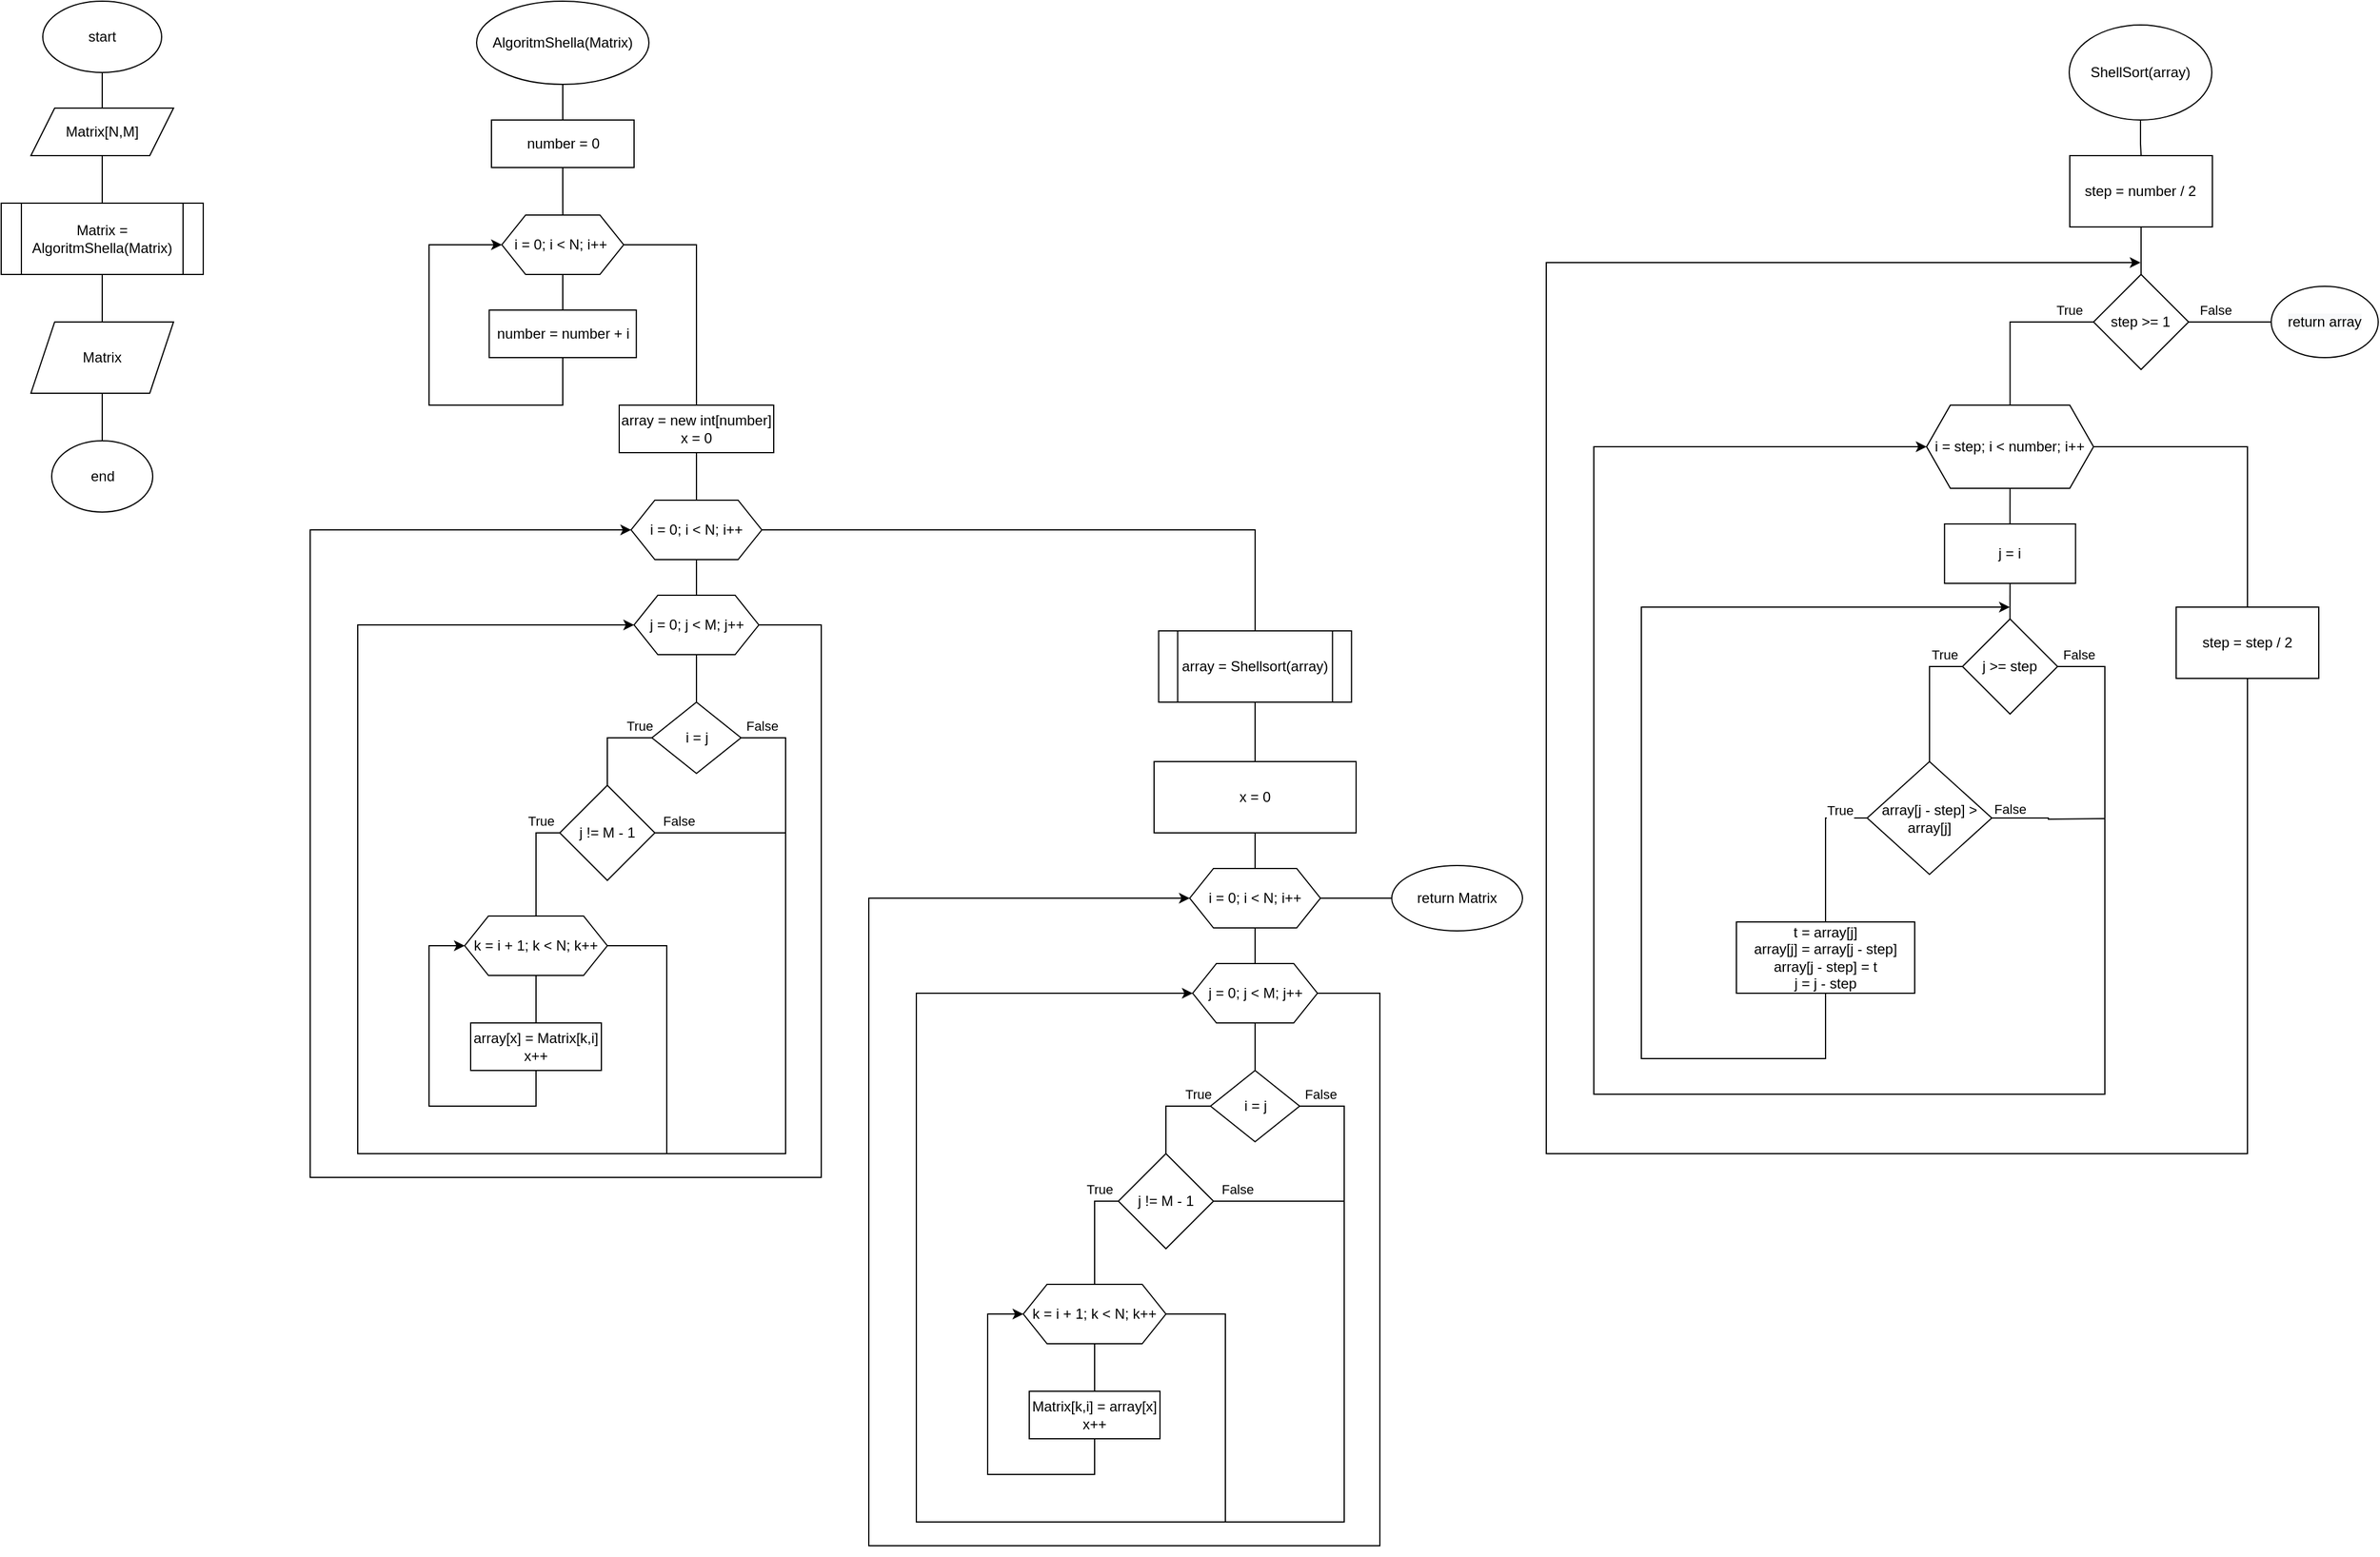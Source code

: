 <mxfile version="15.7.3" type="device"><diagram id="iw9hMHsWq-U3nWygVIcw" name="Exercise_12"><mxGraphModel dx="3816" dy="1831" grid="1" gridSize="10" guides="1" tooltips="1" connect="1" arrows="1" fold="1" page="1" pageScale="1" pageWidth="850" pageHeight="1100" math="0" shadow="0"><root><mxCell id="0"/><mxCell id="1" parent="0"/><mxCell id="cL1F5o4_oLHxBq_I7T_0-2" style="edgeStyle=orthogonalEdgeStyle;rounded=0;orthogonalLoop=1;jettySize=auto;html=1;exitX=0.5;exitY=1;exitDx=0;exitDy=0;endArrow=none;endFill=0;" parent="1" source="cL1F5o4_oLHxBq_I7T_0-1" target="cL1F5o4_oLHxBq_I7T_0-3" edge="1"><mxGeometry relative="1" as="geometry"><mxPoint x="-45" y="130" as="targetPoint"/></mxGeometry></mxCell><mxCell id="cL1F5o4_oLHxBq_I7T_0-1" value="&lt;font style=&quot;font-size: 12px&quot;&gt;start&lt;/font&gt;" style="ellipse;whiteSpace=wrap;html=1;" parent="1" vertex="1"><mxGeometry x="-95" y="10" width="100" height="60" as="geometry"/></mxCell><mxCell id="cL1F5o4_oLHxBq_I7T_0-4" style="edgeStyle=orthogonalEdgeStyle;rounded=0;orthogonalLoop=1;jettySize=auto;html=1;exitX=0.5;exitY=1;exitDx=0;exitDy=0;endArrow=none;endFill=0;entryX=0.5;entryY=0;entryDx=0;entryDy=0;" parent="1" source="cL1F5o4_oLHxBq_I7T_0-3" target="cL1F5o4_oLHxBq_I7T_0-7" edge="1"><mxGeometry relative="1" as="geometry"><mxPoint x="-45" y="170" as="targetPoint"/></mxGeometry></mxCell><mxCell id="cL1F5o4_oLHxBq_I7T_0-3" value="Matrix[N,M]" style="shape=parallelogram;perimeter=parallelogramPerimeter;whiteSpace=wrap;html=1;fixedSize=1;" parent="1" vertex="1"><mxGeometry x="-105" y="100" width="120" height="40" as="geometry"/></mxCell><mxCell id="cL1F5o4_oLHxBq_I7T_0-8" style="edgeStyle=orthogonalEdgeStyle;rounded=0;orthogonalLoop=1;jettySize=auto;html=1;exitX=0.5;exitY=1;exitDx=0;exitDy=0;endArrow=none;endFill=0;" parent="1" source="cL1F5o4_oLHxBq_I7T_0-7" target="cL1F5o4_oLHxBq_I7T_0-9" edge="1"><mxGeometry relative="1" as="geometry"><mxPoint x="-45" y="370" as="targetPoint"/></mxGeometry></mxCell><mxCell id="cL1F5o4_oLHxBq_I7T_0-7" value="Matrix = AlgoritmShella(Matrix)" style="shape=process;whiteSpace=wrap;html=1;backgroundOutline=1;" parent="1" vertex="1"><mxGeometry x="-130" y="180" width="170" height="60" as="geometry"/></mxCell><mxCell id="cL1F5o4_oLHxBq_I7T_0-10" style="edgeStyle=orthogonalEdgeStyle;rounded=0;orthogonalLoop=1;jettySize=auto;html=1;exitX=0.5;exitY=1;exitDx=0;exitDy=0;endArrow=none;endFill=0;" parent="1" source="cL1F5o4_oLHxBq_I7T_0-9" target="cL1F5o4_oLHxBq_I7T_0-11" edge="1"><mxGeometry relative="1" as="geometry"><mxPoint x="-45" y="440" as="targetPoint"/></mxGeometry></mxCell><mxCell id="cL1F5o4_oLHxBq_I7T_0-9" value="Matrix" style="shape=parallelogram;perimeter=parallelogramPerimeter;whiteSpace=wrap;html=1;fixedSize=1;" parent="1" vertex="1"><mxGeometry x="-105" y="280" width="120" height="60" as="geometry"/></mxCell><mxCell id="cL1F5o4_oLHxBq_I7T_0-11" value="end" style="ellipse;whiteSpace=wrap;html=1;" parent="1" vertex="1"><mxGeometry x="-87.5" y="380" width="85" height="60" as="geometry"/></mxCell><mxCell id="cL1F5o4_oLHxBq_I7T_0-13" style="edgeStyle=orthogonalEdgeStyle;rounded=0;orthogonalLoop=1;jettySize=auto;html=1;exitX=0.5;exitY=1;exitDx=0;exitDy=0;endArrow=none;endFill=0;" parent="1" source="cL1F5o4_oLHxBq_I7T_0-12" target="cL1F5o4_oLHxBq_I7T_0-14" edge="1"><mxGeometry relative="1" as="geometry"><mxPoint x="343" y="120" as="targetPoint"/></mxGeometry></mxCell><mxCell id="cL1F5o4_oLHxBq_I7T_0-12" value="AlgoritmShella(Matrix)" style="ellipse;whiteSpace=wrap;html=1;" parent="1" vertex="1"><mxGeometry x="270" y="10" width="145" height="70" as="geometry"/></mxCell><mxCell id="cL1F5o4_oLHxBq_I7T_0-15" style="edgeStyle=orthogonalEdgeStyle;rounded=0;orthogonalLoop=1;jettySize=auto;html=1;exitX=0.5;exitY=1;exitDx=0;exitDy=0;endArrow=none;endFill=0;" parent="1" source="cL1F5o4_oLHxBq_I7T_0-14" target="cL1F5o4_oLHxBq_I7T_0-16" edge="1"><mxGeometry relative="1" as="geometry"><mxPoint x="343" y="190" as="targetPoint"/></mxGeometry></mxCell><mxCell id="cL1F5o4_oLHxBq_I7T_0-14" value="number = 0" style="rounded=0;whiteSpace=wrap;html=1;" parent="1" vertex="1"><mxGeometry x="282.5" y="110" width="120" height="40" as="geometry"/></mxCell><mxCell id="cL1F5o4_oLHxBq_I7T_0-17" style="edgeStyle=orthogonalEdgeStyle;rounded=0;orthogonalLoop=1;jettySize=auto;html=1;exitX=0.5;exitY=1;exitDx=0;exitDy=0;endArrow=none;endFill=0;" parent="1" source="cL1F5o4_oLHxBq_I7T_0-16" target="cL1F5o4_oLHxBq_I7T_0-18" edge="1"><mxGeometry relative="1" as="geometry"><mxPoint x="343" y="280" as="targetPoint"/></mxGeometry></mxCell><mxCell id="cL1F5o4_oLHxBq_I7T_0-20" style="edgeStyle=orthogonalEdgeStyle;rounded=0;orthogonalLoop=1;jettySize=auto;html=1;exitX=1;exitY=0.5;exitDx=0;exitDy=0;endArrow=none;endFill=0;" parent="1" source="cL1F5o4_oLHxBq_I7T_0-16" target="cL1F5o4_oLHxBq_I7T_0-21" edge="1"><mxGeometry relative="1" as="geometry"><mxPoint x="440" y="360" as="targetPoint"/></mxGeometry></mxCell><mxCell id="cL1F5o4_oLHxBq_I7T_0-16" value="i = 0; i &amp;lt; N; i++&amp;nbsp;" style="shape=hexagon;perimeter=hexagonPerimeter2;whiteSpace=wrap;html=1;fixedSize=1;" parent="1" vertex="1"><mxGeometry x="291.25" y="190" width="102.5" height="50" as="geometry"/></mxCell><mxCell id="cL1F5o4_oLHxBq_I7T_0-19" style="edgeStyle=orthogonalEdgeStyle;rounded=0;orthogonalLoop=1;jettySize=auto;html=1;exitX=0.5;exitY=1;exitDx=0;exitDy=0;entryX=0;entryY=0.5;entryDx=0;entryDy=0;endArrow=classic;endFill=1;" parent="1" source="cL1F5o4_oLHxBq_I7T_0-18" target="cL1F5o4_oLHxBq_I7T_0-16" edge="1"><mxGeometry relative="1" as="geometry"><Array as="points"><mxPoint x="343" y="350"/><mxPoint x="230" y="350"/><mxPoint x="230" y="215"/></Array></mxGeometry></mxCell><mxCell id="cL1F5o4_oLHxBq_I7T_0-18" value="number = number + i" style="rounded=0;whiteSpace=wrap;html=1;" parent="1" vertex="1"><mxGeometry x="280.63" y="270" width="123.75" height="40" as="geometry"/></mxCell><mxCell id="cL1F5o4_oLHxBq_I7T_0-22" style="edgeStyle=orthogonalEdgeStyle;rounded=0;orthogonalLoop=1;jettySize=auto;html=1;exitX=0.5;exitY=1;exitDx=0;exitDy=0;endArrow=none;endFill=0;" parent="1" source="cL1F5o4_oLHxBq_I7T_0-21" target="cL1F5o4_oLHxBq_I7T_0-23" edge="1"><mxGeometry relative="1" as="geometry"><mxPoint x="445" y="430" as="targetPoint"/></mxGeometry></mxCell><mxCell id="cL1F5o4_oLHxBq_I7T_0-21" value="array = new int[number]&lt;br&gt;x = 0" style="rounded=0;whiteSpace=wrap;html=1;" parent="1" vertex="1"><mxGeometry x="390" y="350" width="130" height="40" as="geometry"/></mxCell><mxCell id="cL1F5o4_oLHxBq_I7T_0-24" style="edgeStyle=orthogonalEdgeStyle;rounded=0;orthogonalLoop=1;jettySize=auto;html=1;exitX=0.5;exitY=1;exitDx=0;exitDy=0;endArrow=none;endFill=0;" parent="1" source="cL1F5o4_oLHxBq_I7T_0-23" target="cL1F5o4_oLHxBq_I7T_0-25" edge="1"><mxGeometry relative="1" as="geometry"><mxPoint x="455" y="520" as="targetPoint"/></mxGeometry></mxCell><mxCell id="cL1F5o4_oLHxBq_I7T_0-39" style="edgeStyle=orthogonalEdgeStyle;rounded=0;orthogonalLoop=1;jettySize=auto;html=1;exitX=1;exitY=0.5;exitDx=0;exitDy=0;endArrow=none;endFill=0;" parent="1" source="cL1F5o4_oLHxBq_I7T_0-23" target="cL1F5o4_oLHxBq_I7T_0-41" edge="1"><mxGeometry relative="1" as="geometry"><mxPoint x="692.286" y="550" as="targetPoint"/></mxGeometry></mxCell><mxCell id="cL1F5o4_oLHxBq_I7T_0-23" value="i = 0; i &amp;lt; N; i++" style="shape=hexagon;perimeter=hexagonPerimeter2;whiteSpace=wrap;html=1;fixedSize=1;" parent="1" vertex="1"><mxGeometry x="400" y="430" width="110" height="50" as="geometry"/></mxCell><mxCell id="cL1F5o4_oLHxBq_I7T_0-26" style="edgeStyle=orthogonalEdgeStyle;rounded=0;orthogonalLoop=1;jettySize=auto;html=1;exitX=0.5;exitY=1;exitDx=0;exitDy=0;endArrow=none;endFill=0;" parent="1" source="cL1F5o4_oLHxBq_I7T_0-25" target="cL1F5o4_oLHxBq_I7T_0-27" edge="1"><mxGeometry relative="1" as="geometry"><mxPoint x="455" y="600" as="targetPoint"/></mxGeometry></mxCell><mxCell id="cL1F5o4_oLHxBq_I7T_0-36" style="edgeStyle=orthogonalEdgeStyle;rounded=0;orthogonalLoop=1;jettySize=auto;html=1;exitX=1;exitY=0.5;exitDx=0;exitDy=0;entryX=0;entryY=0.5;entryDx=0;entryDy=0;endArrow=classic;endFill=1;" parent="1" source="cL1F5o4_oLHxBq_I7T_0-25" target="cL1F5o4_oLHxBq_I7T_0-23" edge="1"><mxGeometry relative="1" as="geometry"><Array as="points"><mxPoint x="560" y="535"/><mxPoint x="560" y="1000"/><mxPoint x="130" y="1000"/><mxPoint x="130" y="455"/></Array></mxGeometry></mxCell><mxCell id="cL1F5o4_oLHxBq_I7T_0-25" value="j = 0; j &amp;lt; M; j++" style="shape=hexagon;perimeter=hexagonPerimeter2;whiteSpace=wrap;html=1;fixedSize=1;" parent="1" vertex="1"><mxGeometry x="402.5" y="510" width="105" height="50" as="geometry"/></mxCell><mxCell id="cL1F5o4_oLHxBq_I7T_0-28" value="True" style="edgeStyle=orthogonalEdgeStyle;rounded=0;orthogonalLoop=1;jettySize=auto;html=1;exitX=0;exitY=0.5;exitDx=0;exitDy=0;endArrow=none;endFill=0;" parent="1" source="cL1F5o4_oLHxBq_I7T_0-27" target="cL1F5o4_oLHxBq_I7T_0-29" edge="1"><mxGeometry x="-0.702" y="-10" relative="1" as="geometry"><mxPoint x="380" y="710" as="targetPoint"/><Array as="points"><mxPoint x="380" y="630"/></Array><mxPoint x="1" as="offset"/></mxGeometry></mxCell><mxCell id="cL1F5o4_oLHxBq_I7T_0-37" value="False" style="edgeStyle=orthogonalEdgeStyle;rounded=0;orthogonalLoop=1;jettySize=auto;html=1;exitX=1;exitY=0.5;exitDx=0;exitDy=0;endArrow=none;endFill=0;" parent="1" source="cL1F5o4_oLHxBq_I7T_0-27" edge="1"><mxGeometry x="-0.928" y="10" relative="1" as="geometry"><mxPoint x="430" y="980" as="targetPoint"/><Array as="points"><mxPoint x="530" y="630"/><mxPoint x="530" y="980"/></Array><mxPoint as="offset"/></mxGeometry></mxCell><mxCell id="cL1F5o4_oLHxBq_I7T_0-27" value="i = j" style="rhombus;whiteSpace=wrap;html=1;" parent="1" vertex="1"><mxGeometry x="417.5" y="600" width="75" height="60" as="geometry"/></mxCell><mxCell id="cL1F5o4_oLHxBq_I7T_0-30" value="True" style="edgeStyle=orthogonalEdgeStyle;rounded=0;orthogonalLoop=1;jettySize=auto;html=1;exitX=0;exitY=0.5;exitDx=0;exitDy=0;endArrow=none;endFill=0;" parent="1" source="cL1F5o4_oLHxBq_I7T_0-29" target="cL1F5o4_oLHxBq_I7T_0-31" edge="1"><mxGeometry x="-0.636" y="-10" relative="1" as="geometry"><mxPoint x="290" y="770" as="targetPoint"/><mxPoint as="offset"/></mxGeometry></mxCell><mxCell id="cL1F5o4_oLHxBq_I7T_0-38" value="False" style="edgeStyle=orthogonalEdgeStyle;rounded=0;orthogonalLoop=1;jettySize=auto;html=1;exitX=1;exitY=0.5;exitDx=0;exitDy=0;endArrow=none;endFill=0;" parent="1" source="cL1F5o4_oLHxBq_I7T_0-29" edge="1"><mxGeometry x="-0.636" y="10" relative="1" as="geometry"><mxPoint x="530" y="710" as="targetPoint"/><mxPoint as="offset"/></mxGeometry></mxCell><mxCell id="cL1F5o4_oLHxBq_I7T_0-29" value="j != M - 1" style="rhombus;whiteSpace=wrap;html=1;" parent="1" vertex="1"><mxGeometry x="340" y="670" width="80" height="80" as="geometry"/></mxCell><mxCell id="cL1F5o4_oLHxBq_I7T_0-32" style="edgeStyle=orthogonalEdgeStyle;rounded=0;orthogonalLoop=1;jettySize=auto;html=1;exitX=0.5;exitY=1;exitDx=0;exitDy=0;endArrow=none;endFill=0;entryX=0.5;entryY=0;entryDx=0;entryDy=0;" parent="1" source="cL1F5o4_oLHxBq_I7T_0-31" target="cL1F5o4_oLHxBq_I7T_0-33" edge="1"><mxGeometry relative="1" as="geometry"><mxPoint x="320" y="870" as="targetPoint"/></mxGeometry></mxCell><mxCell id="cL1F5o4_oLHxBq_I7T_0-35" style="edgeStyle=orthogonalEdgeStyle;rounded=0;orthogonalLoop=1;jettySize=auto;html=1;exitX=1;exitY=0.5;exitDx=0;exitDy=0;entryX=0;entryY=0.5;entryDx=0;entryDy=0;endArrow=classic;endFill=1;" parent="1" source="cL1F5o4_oLHxBq_I7T_0-31" target="cL1F5o4_oLHxBq_I7T_0-25" edge="1"><mxGeometry relative="1" as="geometry"><Array as="points"><mxPoint x="430" y="805"/><mxPoint x="430" y="980"/><mxPoint x="170" y="980"/><mxPoint x="170" y="535"/></Array></mxGeometry></mxCell><mxCell id="cL1F5o4_oLHxBq_I7T_0-31" value="k = i + 1; k &amp;lt; N; k++" style="shape=hexagon;perimeter=hexagonPerimeter2;whiteSpace=wrap;html=1;fixedSize=1;" parent="1" vertex="1"><mxGeometry x="260" y="780" width="120" height="50" as="geometry"/></mxCell><mxCell id="cL1F5o4_oLHxBq_I7T_0-34" style="edgeStyle=orthogonalEdgeStyle;rounded=0;orthogonalLoop=1;jettySize=auto;html=1;exitX=0.5;exitY=1;exitDx=0;exitDy=0;entryX=0;entryY=0.5;entryDx=0;entryDy=0;endArrow=classic;endFill=1;" parent="1" source="cL1F5o4_oLHxBq_I7T_0-33" target="cL1F5o4_oLHxBq_I7T_0-31" edge="1"><mxGeometry relative="1" as="geometry"><Array as="points"><mxPoint x="320" y="940"/><mxPoint x="230" y="940"/><mxPoint x="230" y="805"/></Array></mxGeometry></mxCell><mxCell id="cL1F5o4_oLHxBq_I7T_0-33" value="array[x] = Matrix[k,i]&lt;br&gt;x++" style="rounded=0;whiteSpace=wrap;html=1;" parent="1" vertex="1"><mxGeometry x="265" y="870" width="110" height="40" as="geometry"/></mxCell><mxCell id="cL1F5o4_oLHxBq_I7T_0-42" style="edgeStyle=orthogonalEdgeStyle;rounded=0;orthogonalLoop=1;jettySize=auto;html=1;exitX=0.5;exitY=1;exitDx=0;exitDy=0;endArrow=none;endFill=0;" parent="1" source="cL1F5o4_oLHxBq_I7T_0-41" target="cL1F5o4_oLHxBq_I7T_0-43" edge="1"><mxGeometry relative="1" as="geometry"><mxPoint x="701.857" y="650" as="targetPoint"/></mxGeometry></mxCell><mxCell id="cL1F5o4_oLHxBq_I7T_0-41" value="array = Shellsort(array)" style="shape=process;whiteSpace=wrap;html=1;backgroundOutline=1;" parent="1" vertex="1"><mxGeometry x="843.86" y="540" width="162.29" height="60" as="geometry"/></mxCell><mxCell id="cL1F5o4_oLHxBq_I7T_0-61" style="edgeStyle=orthogonalEdgeStyle;rounded=0;orthogonalLoop=1;jettySize=auto;html=1;exitX=0.5;exitY=1;exitDx=0;exitDy=0;entryX=0.5;entryY=0;entryDx=0;entryDy=0;endArrow=none;endFill=0;" parent="1" source="cL1F5o4_oLHxBq_I7T_0-43" target="cL1F5o4_oLHxBq_I7T_0-46" edge="1"><mxGeometry relative="1" as="geometry"/></mxCell><mxCell id="cL1F5o4_oLHxBq_I7T_0-43" value="x = 0" style="rounded=0;whiteSpace=wrap;html=1;" parent="1" vertex="1"><mxGeometry x="840" y="650" width="170" height="60" as="geometry"/></mxCell><mxCell id="cL1F5o4_oLHxBq_I7T_0-45" style="edgeStyle=orthogonalEdgeStyle;rounded=0;orthogonalLoop=1;jettySize=auto;html=1;exitX=0.5;exitY=1;exitDx=0;exitDy=0;endArrow=none;endFill=0;" parent="1" source="cL1F5o4_oLHxBq_I7T_0-46" target="cL1F5o4_oLHxBq_I7T_0-49" edge="1"><mxGeometry relative="1" as="geometry"><mxPoint x="925" y="830" as="targetPoint"/></mxGeometry></mxCell><mxCell id="cL1F5o4_oLHxBq_I7T_0-83" style="edgeStyle=orthogonalEdgeStyle;rounded=0;orthogonalLoop=1;jettySize=auto;html=1;exitX=1;exitY=0.5;exitDx=0;exitDy=0;endArrow=none;endFill=0;" parent="1" source="cL1F5o4_oLHxBq_I7T_0-46" target="BKDKy48KdQBa-EqIHGw--1" edge="1"><mxGeometry relative="1" as="geometry"><mxPoint x="1020" y="765.0" as="targetPoint"/></mxGeometry></mxCell><mxCell id="cL1F5o4_oLHxBq_I7T_0-46" value="i = 0; i &amp;lt; N; i++" style="shape=hexagon;perimeter=hexagonPerimeter2;whiteSpace=wrap;html=1;fixedSize=1;" parent="1" vertex="1"><mxGeometry x="870" y="740" width="110" height="50" as="geometry"/></mxCell><mxCell id="cL1F5o4_oLHxBq_I7T_0-47" style="edgeStyle=orthogonalEdgeStyle;rounded=0;orthogonalLoop=1;jettySize=auto;html=1;exitX=0.5;exitY=1;exitDx=0;exitDy=0;endArrow=none;endFill=0;" parent="1" source="cL1F5o4_oLHxBq_I7T_0-49" target="cL1F5o4_oLHxBq_I7T_0-52" edge="1"><mxGeometry relative="1" as="geometry"><mxPoint x="925" y="910" as="targetPoint"/></mxGeometry></mxCell><mxCell id="cL1F5o4_oLHxBq_I7T_0-48" style="edgeStyle=orthogonalEdgeStyle;rounded=0;orthogonalLoop=1;jettySize=auto;html=1;exitX=1;exitY=0.5;exitDx=0;exitDy=0;entryX=0;entryY=0.5;entryDx=0;entryDy=0;endArrow=classic;endFill=1;" parent="1" source="cL1F5o4_oLHxBq_I7T_0-49" target="cL1F5o4_oLHxBq_I7T_0-46" edge="1"><mxGeometry relative="1" as="geometry"><Array as="points"><mxPoint x="1030" y="845"/><mxPoint x="1030" y="1310"/><mxPoint x="600" y="1310"/><mxPoint x="600" y="765"/></Array></mxGeometry></mxCell><mxCell id="cL1F5o4_oLHxBq_I7T_0-49" value="j = 0; j &amp;lt; M; j++" style="shape=hexagon;perimeter=hexagonPerimeter2;whiteSpace=wrap;html=1;fixedSize=1;" parent="1" vertex="1"><mxGeometry x="872.5" y="820" width="105" height="50" as="geometry"/></mxCell><mxCell id="cL1F5o4_oLHxBq_I7T_0-50" value="True" style="edgeStyle=orthogonalEdgeStyle;rounded=0;orthogonalLoop=1;jettySize=auto;html=1;exitX=0;exitY=0.5;exitDx=0;exitDy=0;endArrow=none;endFill=0;" parent="1" source="cL1F5o4_oLHxBq_I7T_0-52" target="cL1F5o4_oLHxBq_I7T_0-55" edge="1"><mxGeometry x="-0.702" y="-10" relative="1" as="geometry"><mxPoint x="850" y="1020" as="targetPoint"/><Array as="points"><mxPoint x="850" y="940"/></Array><mxPoint x="1" as="offset"/></mxGeometry></mxCell><mxCell id="cL1F5o4_oLHxBq_I7T_0-51" value="False" style="edgeStyle=orthogonalEdgeStyle;rounded=0;orthogonalLoop=1;jettySize=auto;html=1;exitX=1;exitY=0.5;exitDx=0;exitDy=0;endArrow=none;endFill=0;" parent="1" source="cL1F5o4_oLHxBq_I7T_0-52" edge="1"><mxGeometry x="-0.928" y="10" relative="1" as="geometry"><mxPoint x="900" y="1290.0" as="targetPoint"/><Array as="points"><mxPoint x="1000" y="940"/><mxPoint x="1000" y="1290"/></Array><mxPoint as="offset"/></mxGeometry></mxCell><mxCell id="cL1F5o4_oLHxBq_I7T_0-52" value="i = j" style="rhombus;whiteSpace=wrap;html=1;" parent="1" vertex="1"><mxGeometry x="887.5" y="910" width="75" height="60" as="geometry"/></mxCell><mxCell id="cL1F5o4_oLHxBq_I7T_0-53" value="True" style="edgeStyle=orthogonalEdgeStyle;rounded=0;orthogonalLoop=1;jettySize=auto;html=1;exitX=0;exitY=0.5;exitDx=0;exitDy=0;endArrow=none;endFill=0;" parent="1" source="cL1F5o4_oLHxBq_I7T_0-55" target="cL1F5o4_oLHxBq_I7T_0-58" edge="1"><mxGeometry x="-0.636" y="-10" relative="1" as="geometry"><mxPoint x="760" y="1080" as="targetPoint"/><mxPoint as="offset"/></mxGeometry></mxCell><mxCell id="cL1F5o4_oLHxBq_I7T_0-54" value="False" style="edgeStyle=orthogonalEdgeStyle;rounded=0;orthogonalLoop=1;jettySize=auto;html=1;exitX=1;exitY=0.5;exitDx=0;exitDy=0;endArrow=none;endFill=0;" parent="1" source="cL1F5o4_oLHxBq_I7T_0-55" edge="1"><mxGeometry x="-0.636" y="10" relative="1" as="geometry"><mxPoint x="1000" y="1020.0" as="targetPoint"/><mxPoint as="offset"/></mxGeometry></mxCell><mxCell id="cL1F5o4_oLHxBq_I7T_0-55" value="j != M - 1" style="rhombus;whiteSpace=wrap;html=1;" parent="1" vertex="1"><mxGeometry x="810" y="980" width="80" height="80" as="geometry"/></mxCell><mxCell id="cL1F5o4_oLHxBq_I7T_0-56" style="edgeStyle=orthogonalEdgeStyle;rounded=0;orthogonalLoop=1;jettySize=auto;html=1;exitX=0.5;exitY=1;exitDx=0;exitDy=0;endArrow=none;endFill=0;entryX=0.5;entryY=0;entryDx=0;entryDy=0;" parent="1" source="cL1F5o4_oLHxBq_I7T_0-58" target="cL1F5o4_oLHxBq_I7T_0-60" edge="1"><mxGeometry relative="1" as="geometry"><mxPoint x="790" y="1180" as="targetPoint"/></mxGeometry></mxCell><mxCell id="cL1F5o4_oLHxBq_I7T_0-57" style="edgeStyle=orthogonalEdgeStyle;rounded=0;orthogonalLoop=1;jettySize=auto;html=1;exitX=1;exitY=0.5;exitDx=0;exitDy=0;entryX=0;entryY=0.5;entryDx=0;entryDy=0;endArrow=classic;endFill=1;" parent="1" source="cL1F5o4_oLHxBq_I7T_0-58" target="cL1F5o4_oLHxBq_I7T_0-49" edge="1"><mxGeometry relative="1" as="geometry"><Array as="points"><mxPoint x="900" y="1115"/><mxPoint x="900" y="1290"/><mxPoint x="640" y="1290"/><mxPoint x="640" y="845"/></Array></mxGeometry></mxCell><mxCell id="cL1F5o4_oLHxBq_I7T_0-58" value="k = i + 1; k &amp;lt; N; k++" style="shape=hexagon;perimeter=hexagonPerimeter2;whiteSpace=wrap;html=1;fixedSize=1;" parent="1" vertex="1"><mxGeometry x="730" y="1090" width="120" height="50" as="geometry"/></mxCell><mxCell id="cL1F5o4_oLHxBq_I7T_0-59" style="edgeStyle=orthogonalEdgeStyle;rounded=0;orthogonalLoop=1;jettySize=auto;html=1;exitX=0.5;exitY=1;exitDx=0;exitDy=0;entryX=0;entryY=0.5;entryDx=0;entryDy=0;endArrow=classic;endFill=1;" parent="1" source="cL1F5o4_oLHxBq_I7T_0-60" target="cL1F5o4_oLHxBq_I7T_0-58" edge="1"><mxGeometry relative="1" as="geometry"><Array as="points"><mxPoint x="790" y="1250"/><mxPoint x="700" y="1250"/><mxPoint x="700" y="1115"/></Array></mxGeometry></mxCell><mxCell id="cL1F5o4_oLHxBq_I7T_0-60" value="Matrix[k,i] = array[x]&lt;br&gt;x++" style="rounded=0;whiteSpace=wrap;html=1;" parent="1" vertex="1"><mxGeometry x="735" y="1180" width="110" height="40" as="geometry"/></mxCell><mxCell id="cL1F5o4_oLHxBq_I7T_0-63" style="edgeStyle=orthogonalEdgeStyle;rounded=0;orthogonalLoop=1;jettySize=auto;html=1;exitX=0.5;exitY=1;exitDx=0;exitDy=0;endArrow=none;endFill=0;" parent="1" source="cL1F5o4_oLHxBq_I7T_0-62" target="cL1F5o4_oLHxBq_I7T_0-64" edge="1"><mxGeometry relative="1" as="geometry"><mxPoint x="1670.471" y="170" as="targetPoint"/></mxGeometry></mxCell><mxCell id="cL1F5o4_oLHxBq_I7T_0-62" value="ShellSort(array)" style="ellipse;whiteSpace=wrap;html=1;" parent="1" vertex="1"><mxGeometry x="1610" y="30" width="120" height="80" as="geometry"/></mxCell><mxCell id="cL1F5o4_oLHxBq_I7T_0-65" style="edgeStyle=orthogonalEdgeStyle;rounded=0;orthogonalLoop=1;jettySize=auto;html=1;exitX=0.5;exitY=1;exitDx=0;exitDy=0;endArrow=none;endFill=0;" parent="1" source="cL1F5o4_oLHxBq_I7T_0-64" target="cL1F5o4_oLHxBq_I7T_0-66" edge="1"><mxGeometry relative="1" as="geometry"><mxPoint x="1670.471" y="250" as="targetPoint"/></mxGeometry></mxCell><mxCell id="cL1F5o4_oLHxBq_I7T_0-64" value="step = number / 2" style="rounded=0;whiteSpace=wrap;html=1;" parent="1" vertex="1"><mxGeometry x="1610.471" y="140" width="120" height="60" as="geometry"/></mxCell><mxCell id="cL1F5o4_oLHxBq_I7T_0-67" value="True" style="edgeStyle=orthogonalEdgeStyle;rounded=0;orthogonalLoop=1;jettySize=auto;html=1;exitX=0;exitY=0.5;exitDx=0;exitDy=0;endArrow=none;endFill=0;" parent="1" source="cL1F5o4_oLHxBq_I7T_0-66" target="cL1F5o4_oLHxBq_I7T_0-68" edge="1"><mxGeometry x="-0.709" y="-10" relative="1" as="geometry"><mxPoint x="1570" y="360" as="targetPoint"/><mxPoint as="offset"/></mxGeometry></mxCell><mxCell id="cL1F5o4_oLHxBq_I7T_0-85" value="False" style="edgeStyle=orthogonalEdgeStyle;rounded=0;orthogonalLoop=1;jettySize=auto;html=1;exitX=1;exitY=0.5;exitDx=0;exitDy=0;endArrow=none;endFill=0;" parent="1" source="cL1F5o4_oLHxBq_I7T_0-66" target="BKDKy48KdQBa-EqIHGw--2" edge="1"><mxGeometry x="-0.347" y="10" relative="1" as="geometry"><mxPoint x="1770" y="279.647" as="targetPoint"/><mxPoint as="offset"/></mxGeometry></mxCell><mxCell id="cL1F5o4_oLHxBq_I7T_0-66" value="step &amp;gt;= 1" style="rhombus;whiteSpace=wrap;html=1;" parent="1" vertex="1"><mxGeometry x="1630.471" y="240" width="80" height="80" as="geometry"/></mxCell><mxCell id="cL1F5o4_oLHxBq_I7T_0-69" style="edgeStyle=orthogonalEdgeStyle;rounded=0;orthogonalLoop=1;jettySize=auto;html=1;exitX=0.5;exitY=1;exitDx=0;exitDy=0;endArrow=none;endFill=0;" parent="1" source="cL1F5o4_oLHxBq_I7T_0-68" target="cL1F5o4_oLHxBq_I7T_0-70" edge="1"><mxGeometry relative="1" as="geometry"><mxPoint x="1559.882" y="460" as="targetPoint"/></mxGeometry></mxCell><mxCell id="cL1F5o4_oLHxBq_I7T_0-80" style="edgeStyle=orthogonalEdgeStyle;rounded=0;orthogonalLoop=1;jettySize=auto;html=1;exitX=1;exitY=0.5;exitDx=0;exitDy=0;endArrow=none;endFill=0;" parent="1" source="cL1F5o4_oLHxBq_I7T_0-68" target="cL1F5o4_oLHxBq_I7T_0-81" edge="1"><mxGeometry relative="1" as="geometry"><mxPoint x="1760" y="550" as="targetPoint"/></mxGeometry></mxCell><mxCell id="cL1F5o4_oLHxBq_I7T_0-68" value="i = step; i &amp;lt; number; i++" style="shape=hexagon;perimeter=hexagonPerimeter2;whiteSpace=wrap;html=1;fixedSize=1;" parent="1" vertex="1"><mxGeometry x="1490" y="350" width="140.47" height="70" as="geometry"/></mxCell><mxCell id="cL1F5o4_oLHxBq_I7T_0-71" style="edgeStyle=orthogonalEdgeStyle;rounded=0;orthogonalLoop=1;jettySize=auto;html=1;exitX=0.5;exitY=1;exitDx=0;exitDy=0;endArrow=none;endFill=0;" parent="1" source="cL1F5o4_oLHxBq_I7T_0-70" target="cL1F5o4_oLHxBq_I7T_0-72" edge="1"><mxGeometry relative="1" as="geometry"><mxPoint x="1559.882" y="540" as="targetPoint"/></mxGeometry></mxCell><mxCell id="cL1F5o4_oLHxBq_I7T_0-70" value="j = i" style="rounded=0;whiteSpace=wrap;html=1;" parent="1" vertex="1"><mxGeometry x="1505.12" y="450" width="110.23" height="50" as="geometry"/></mxCell><mxCell id="cL1F5o4_oLHxBq_I7T_0-73" value="True" style="edgeStyle=orthogonalEdgeStyle;rounded=0;orthogonalLoop=1;jettySize=auto;html=1;exitX=0;exitY=0.5;exitDx=0;exitDy=0;endArrow=none;endFill=0;" parent="1" source="cL1F5o4_oLHxBq_I7T_0-72" target="cL1F5o4_oLHxBq_I7T_0-74" edge="1"><mxGeometry x="-0.712" y="-10" relative="1" as="geometry"><mxPoint x="1460" y="650" as="targetPoint"/><mxPoint as="offset"/></mxGeometry></mxCell><mxCell id="cL1F5o4_oLHxBq_I7T_0-78" value="False" style="edgeStyle=orthogonalEdgeStyle;rounded=0;orthogonalLoop=1;jettySize=auto;html=1;exitX=1;exitY=0.5;exitDx=0;exitDy=0;entryX=0;entryY=0.5;entryDx=0;entryDy=0;endArrow=classic;endFill=1;" parent="1" source="cL1F5o4_oLHxBq_I7T_0-72" target="cL1F5o4_oLHxBq_I7T_0-68" edge="1"><mxGeometry x="-0.979" y="10" relative="1" as="geometry"><Array as="points"><mxPoint x="1640" y="570"/><mxPoint x="1640" y="930"/><mxPoint x="1210" y="930"/><mxPoint x="1210" y="385"/></Array><mxPoint as="offset"/></mxGeometry></mxCell><mxCell id="cL1F5o4_oLHxBq_I7T_0-72" value="j &amp;gt;= step" style="rhombus;whiteSpace=wrap;html=1;" parent="1" vertex="1"><mxGeometry x="1520.232" y="530" width="80" height="80" as="geometry"/></mxCell><mxCell id="cL1F5o4_oLHxBq_I7T_0-75" value="True" style="edgeStyle=orthogonalEdgeStyle;rounded=0;orthogonalLoop=1;jettySize=auto;html=1;exitX=0;exitY=0.5;exitDx=0;exitDy=0;endArrow=none;endFill=0;" parent="1" source="cL1F5o4_oLHxBq_I7T_0-74" target="cL1F5o4_oLHxBq_I7T_0-76" edge="1"><mxGeometry x="-0.628" y="-7" relative="1" as="geometry"><mxPoint x="1390" y="800" as="targetPoint"/><mxPoint as="offset"/></mxGeometry></mxCell><mxCell id="cL1F5o4_oLHxBq_I7T_0-79" value="False" style="edgeStyle=orthogonalEdgeStyle;rounded=0;orthogonalLoop=1;jettySize=auto;html=1;exitX=1;exitY=0.5;exitDx=0;exitDy=0;endArrow=none;endFill=0;" parent="1" source="cL1F5o4_oLHxBq_I7T_0-74" edge="1"><mxGeometry x="-0.684" y="8" relative="1" as="geometry"><mxPoint x="1640" y="698" as="targetPoint"/><mxPoint as="offset"/></mxGeometry></mxCell><mxCell id="cL1F5o4_oLHxBq_I7T_0-74" value="array[j - step] &amp;gt; array[j]" style="rhombus;whiteSpace=wrap;html=1;" parent="1" vertex="1"><mxGeometry x="1440" y="650" width="104.88" height="95" as="geometry"/></mxCell><mxCell id="cL1F5o4_oLHxBq_I7T_0-77" style="edgeStyle=orthogonalEdgeStyle;rounded=0;orthogonalLoop=1;jettySize=auto;html=1;exitX=0.5;exitY=1;exitDx=0;exitDy=0;endArrow=classic;endFill=1;" parent="1" source="cL1F5o4_oLHxBq_I7T_0-76" edge="1"><mxGeometry relative="1" as="geometry"><mxPoint x="1560" y="520" as="targetPoint"/><Array as="points"><mxPoint x="1405" y="900"/><mxPoint x="1250" y="900"/><mxPoint x="1250" y="520"/></Array></mxGeometry></mxCell><mxCell id="cL1F5o4_oLHxBq_I7T_0-76" value="t = array[j]&lt;br&gt;array[j] = array[j - step]&lt;br&gt;array[j - step] = t&lt;br&gt;j = j - step" style="rounded=0;whiteSpace=wrap;html=1;" parent="1" vertex="1"><mxGeometry x="1330" y="785" width="150" height="60" as="geometry"/></mxCell><mxCell id="cL1F5o4_oLHxBq_I7T_0-82" style="edgeStyle=orthogonalEdgeStyle;rounded=0;orthogonalLoop=1;jettySize=auto;html=1;exitX=0.5;exitY=1;exitDx=0;exitDy=0;endArrow=classic;endFill=1;" parent="1" source="cL1F5o4_oLHxBq_I7T_0-81" edge="1"><mxGeometry relative="1" as="geometry"><mxPoint x="1670" y="230" as="targetPoint"/><Array as="points"><mxPoint x="1760" y="980"/><mxPoint x="1170" y="980"/><mxPoint x="1170" y="230"/><mxPoint x="1500" y="230"/></Array></mxGeometry></mxCell><mxCell id="cL1F5o4_oLHxBq_I7T_0-81" value="step = step / 2" style="rounded=0;whiteSpace=wrap;html=1;" parent="1" vertex="1"><mxGeometry x="1700" y="520" width="120" height="60" as="geometry"/></mxCell><mxCell id="BKDKy48KdQBa-EqIHGw--1" value="&lt;span&gt;return Matrix&lt;/span&gt;" style="ellipse;whiteSpace=wrap;html=1;" vertex="1" parent="1"><mxGeometry x="1040" y="737.5" width="110" height="55" as="geometry"/></mxCell><mxCell id="BKDKy48KdQBa-EqIHGw--2" value="&#10;&#10;&lt;span style=&quot;color: rgb(0, 0, 0); font-family: helvetica; font-size: 12px; font-style: normal; font-weight: 400; letter-spacing: normal; text-align: center; text-indent: 0px; text-transform: none; word-spacing: 0px; background-color: rgb(248, 249, 250); display: inline; float: none;&quot;&gt;return array&lt;/span&gt;&#10;&#10;" style="ellipse;whiteSpace=wrap;html=1;" vertex="1" parent="1"><mxGeometry x="1780" y="250" width="90" height="60" as="geometry"/></mxCell></root></mxGraphModel></diagram></mxfile>